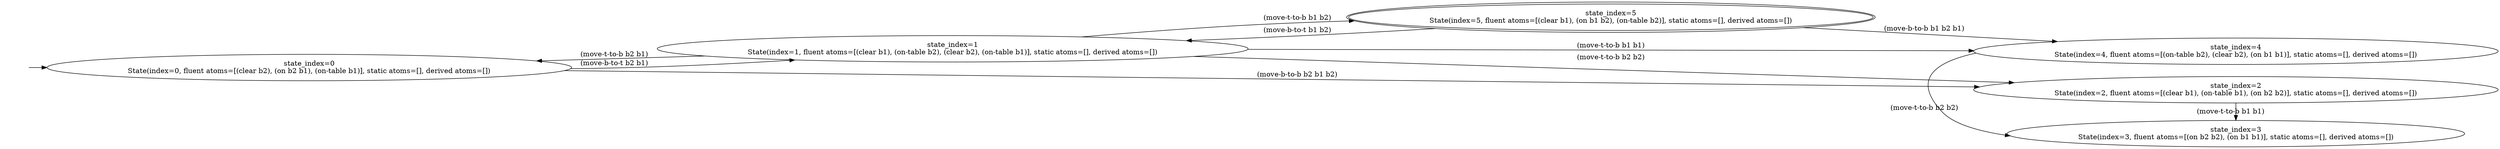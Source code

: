 digraph {
rankdir="LR"
s0[label="state_index=0
State(index=0, fluent atoms=[(clear b2), (on b2 b1), (on-table b1)], static atoms=[], derived atoms=[])
"]
s1[label="state_index=1
State(index=1, fluent atoms=[(clear b1), (on-table b2), (clear b2), (on-table b1)], static atoms=[], derived atoms=[])
"]
s2[label="state_index=2
State(index=2, fluent atoms=[(clear b1), (on-table b1), (on b2 b2)], static atoms=[], derived atoms=[])
"]
s3[label="state_index=3
State(index=3, fluent atoms=[(on b2 b2), (on b1 b1)], static atoms=[], derived atoms=[])
"]
s4[label="state_index=4
State(index=4, fluent atoms=[(on-table b2), (clear b2), (on b1 b1)], static atoms=[], derived atoms=[])
"]
s5[peripheries=2,label="state_index=5
State(index=5, fluent atoms=[(clear b1), (on b1 b2), (on-table b2)], static atoms=[], derived atoms=[])
"]
Dangling [ label = "", style = invis ]
{ rank = same; Dangling }
Dangling -> s0
{ rank = same; s2,s3,s4}
{ rank = same; s0}
{ rank = same; s1}
{ rank = same; s5}
s0->s1 [label="(move-b-to-t b2 b1)
"]
s0->s2 [label="(move-b-to-b b2 b1 b2)
"]
s1->s0 [label="(move-t-to-b b2 b1)
"]
s1->s2 [label="(move-t-to-b b2 b2)
"]
s1->s4 [label="(move-t-to-b b1 b1)
"]
s1->s5 [label="(move-t-to-b b1 b2)
"]
s2->s3 [label="(move-t-to-b b1 b1)
"]
s4->s3 [label="(move-t-to-b b2 b2)
"]
s5->s1 [label="(move-b-to-t b1 b2)
"]
s5->s4 [label="(move-b-to-b b1 b2 b1)
"]
}
